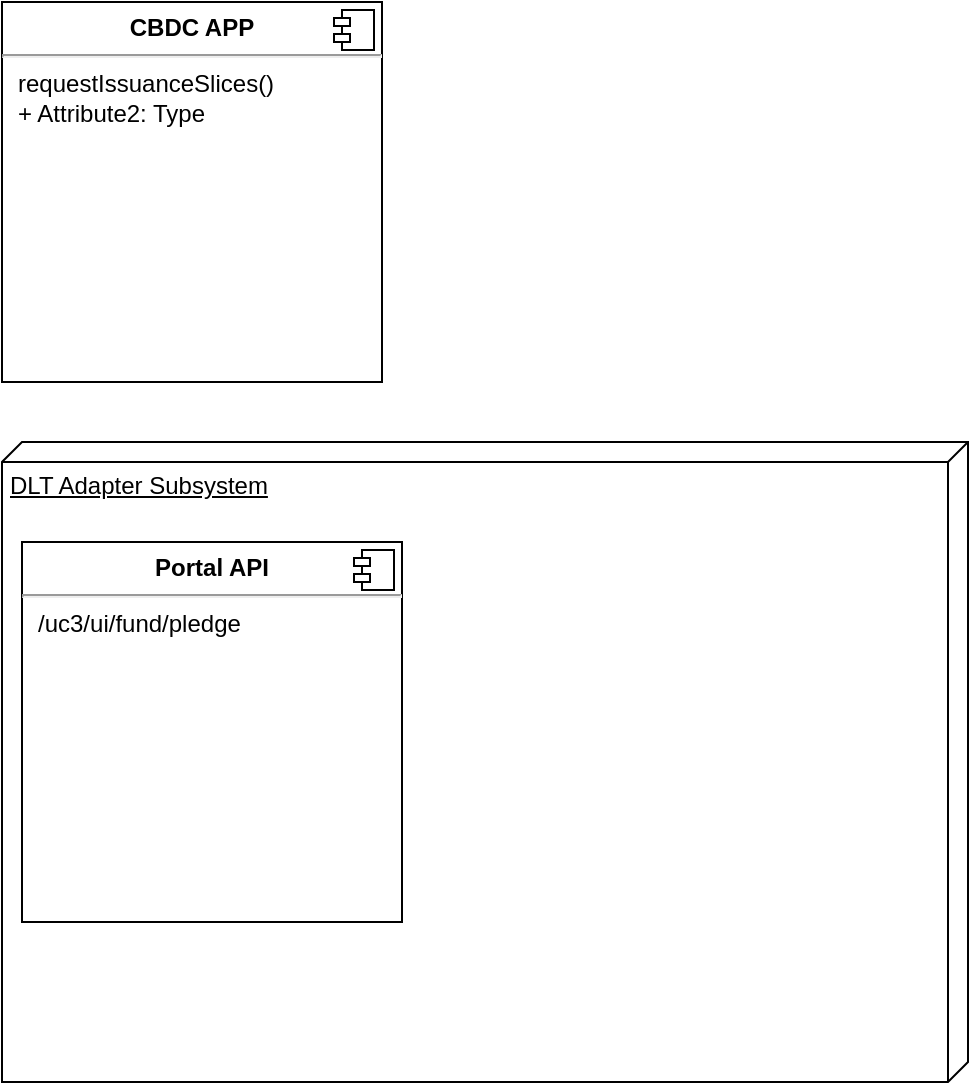 <mxfile version="10.6.6" type="github"><diagram id="DSIxC-cU0AfHdHNRowGU" name="Page-1"><mxGraphModel dx="719" dy="537" grid="1" gridSize="10" guides="1" tooltips="1" connect="1" arrows="1" fold="1" page="1" pageScale="1" pageWidth="827" pageHeight="1169" math="0" shadow="0"><root><mxCell id="0"/><mxCell id="1" parent="0"/><mxCell id="Qm0Yg1HB_XfkuL5WhXwf-7" value="DLT Adapter Subsystem" style="verticalAlign=top;align=left;spacingTop=8;spacingLeft=2;spacingRight=12;shape=cube;size=10;direction=south;fontStyle=4;html=1;" vertex="1" parent="1"><mxGeometry x="20" y="370" width="483" height="320" as="geometry"/></mxCell><mxCell id="Qm0Yg1HB_XfkuL5WhXwf-1" value="&lt;p style=&quot;margin: 0px ; margin-top: 6px ; text-align: center&quot;&gt;&lt;b&gt;CBDC APP&lt;/b&gt;&lt;/p&gt;&lt;hr&gt;&lt;p style=&quot;margin: 0px ; margin-left: 8px&quot;&gt;requestIssuanceSlices()&amp;nbsp;&lt;br&gt;+ Attribute2: Type&lt;/p&gt;" style="align=left;overflow=fill;html=1;" vertex="1" parent="1"><mxGeometry x="20" y="150" width="190" height="190" as="geometry"/></mxCell><mxCell id="Qm0Yg1HB_XfkuL5WhXwf-2" value="" style="shape=component;jettyWidth=8;jettyHeight=4;" vertex="1" parent="Qm0Yg1HB_XfkuL5WhXwf-1"><mxGeometry x="1" width="20" height="20" relative="1" as="geometry"><mxPoint x="-24" y="4" as="offset"/></mxGeometry></mxCell><mxCell id="Qm0Yg1HB_XfkuL5WhXwf-5" value="&lt;p style=&quot;margin: 0px ; margin-top: 6px ; text-align: center&quot;&gt;&lt;b&gt;Portal API&lt;/b&gt;&lt;/p&gt;&lt;hr&gt;&lt;p style=&quot;margin: 0px ; margin-left: 8px&quot;&gt;/uc3/ui/fund/pledge&lt;br&gt;&lt;/p&gt;" style="align=left;overflow=fill;html=1;" vertex="1" parent="1"><mxGeometry x="30" y="420" width="190" height="190" as="geometry"/></mxCell><mxCell id="Qm0Yg1HB_XfkuL5WhXwf-6" value="" style="shape=component;jettyWidth=8;jettyHeight=4;" vertex="1" parent="Qm0Yg1HB_XfkuL5WhXwf-5"><mxGeometry x="1" width="20" height="20" relative="1" as="geometry"><mxPoint x="-24" y="4" as="offset"/></mxGeometry></mxCell></root></mxGraphModel></diagram></mxfile>
